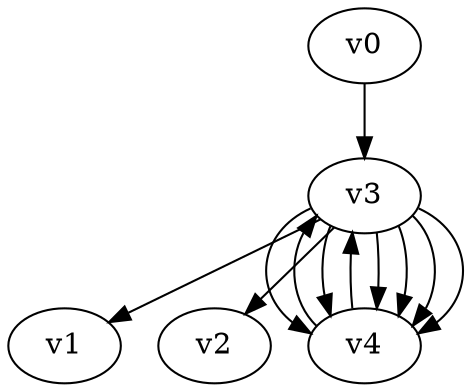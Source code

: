 digraph G { 
v0 -> v3;
v3 -> v1;
v3 -> v2;
v3 -> v4 -> v3 -> v4 -> v3 -> v4;
v3 -> v4;
v3 -> v4;
v3 -> v4;
}